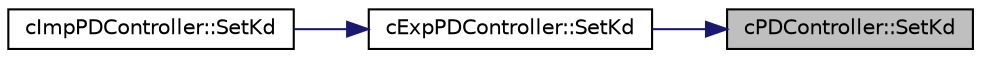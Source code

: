 digraph "cPDController::SetKd"
{
 // LATEX_PDF_SIZE
  edge [fontname="Helvetica",fontsize="10",labelfontname="Helvetica",labelfontsize="10"];
  node [fontname="Helvetica",fontsize="10",shape=record];
  rankdir="RL";
  Node1 [label="cPDController::SetKd",height=0.2,width=0.4,color="black", fillcolor="grey75", style="filled", fontcolor="black",tooltip=" "];
  Node1 -> Node2 [dir="back",color="midnightblue",fontsize="10",style="solid",fontname="Helvetica"];
  Node2 [label="cExpPDController::SetKd",height=0.2,width=0.4,color="black", fillcolor="white", style="filled",URL="$classc_exp_p_d_controller.html#a0607aca7fed32642cec634a3e9ab0fd8",tooltip=" "];
  Node2 -> Node3 [dir="back",color="midnightblue",fontsize="10",style="solid",fontname="Helvetica"];
  Node3 [label="cImpPDController::SetKd",height=0.2,width=0.4,color="black", fillcolor="white", style="filled",URL="$classc_imp_p_d_controller.html#abdf19fa6e6caba31f0fff68574a018a7",tooltip=" "];
}
